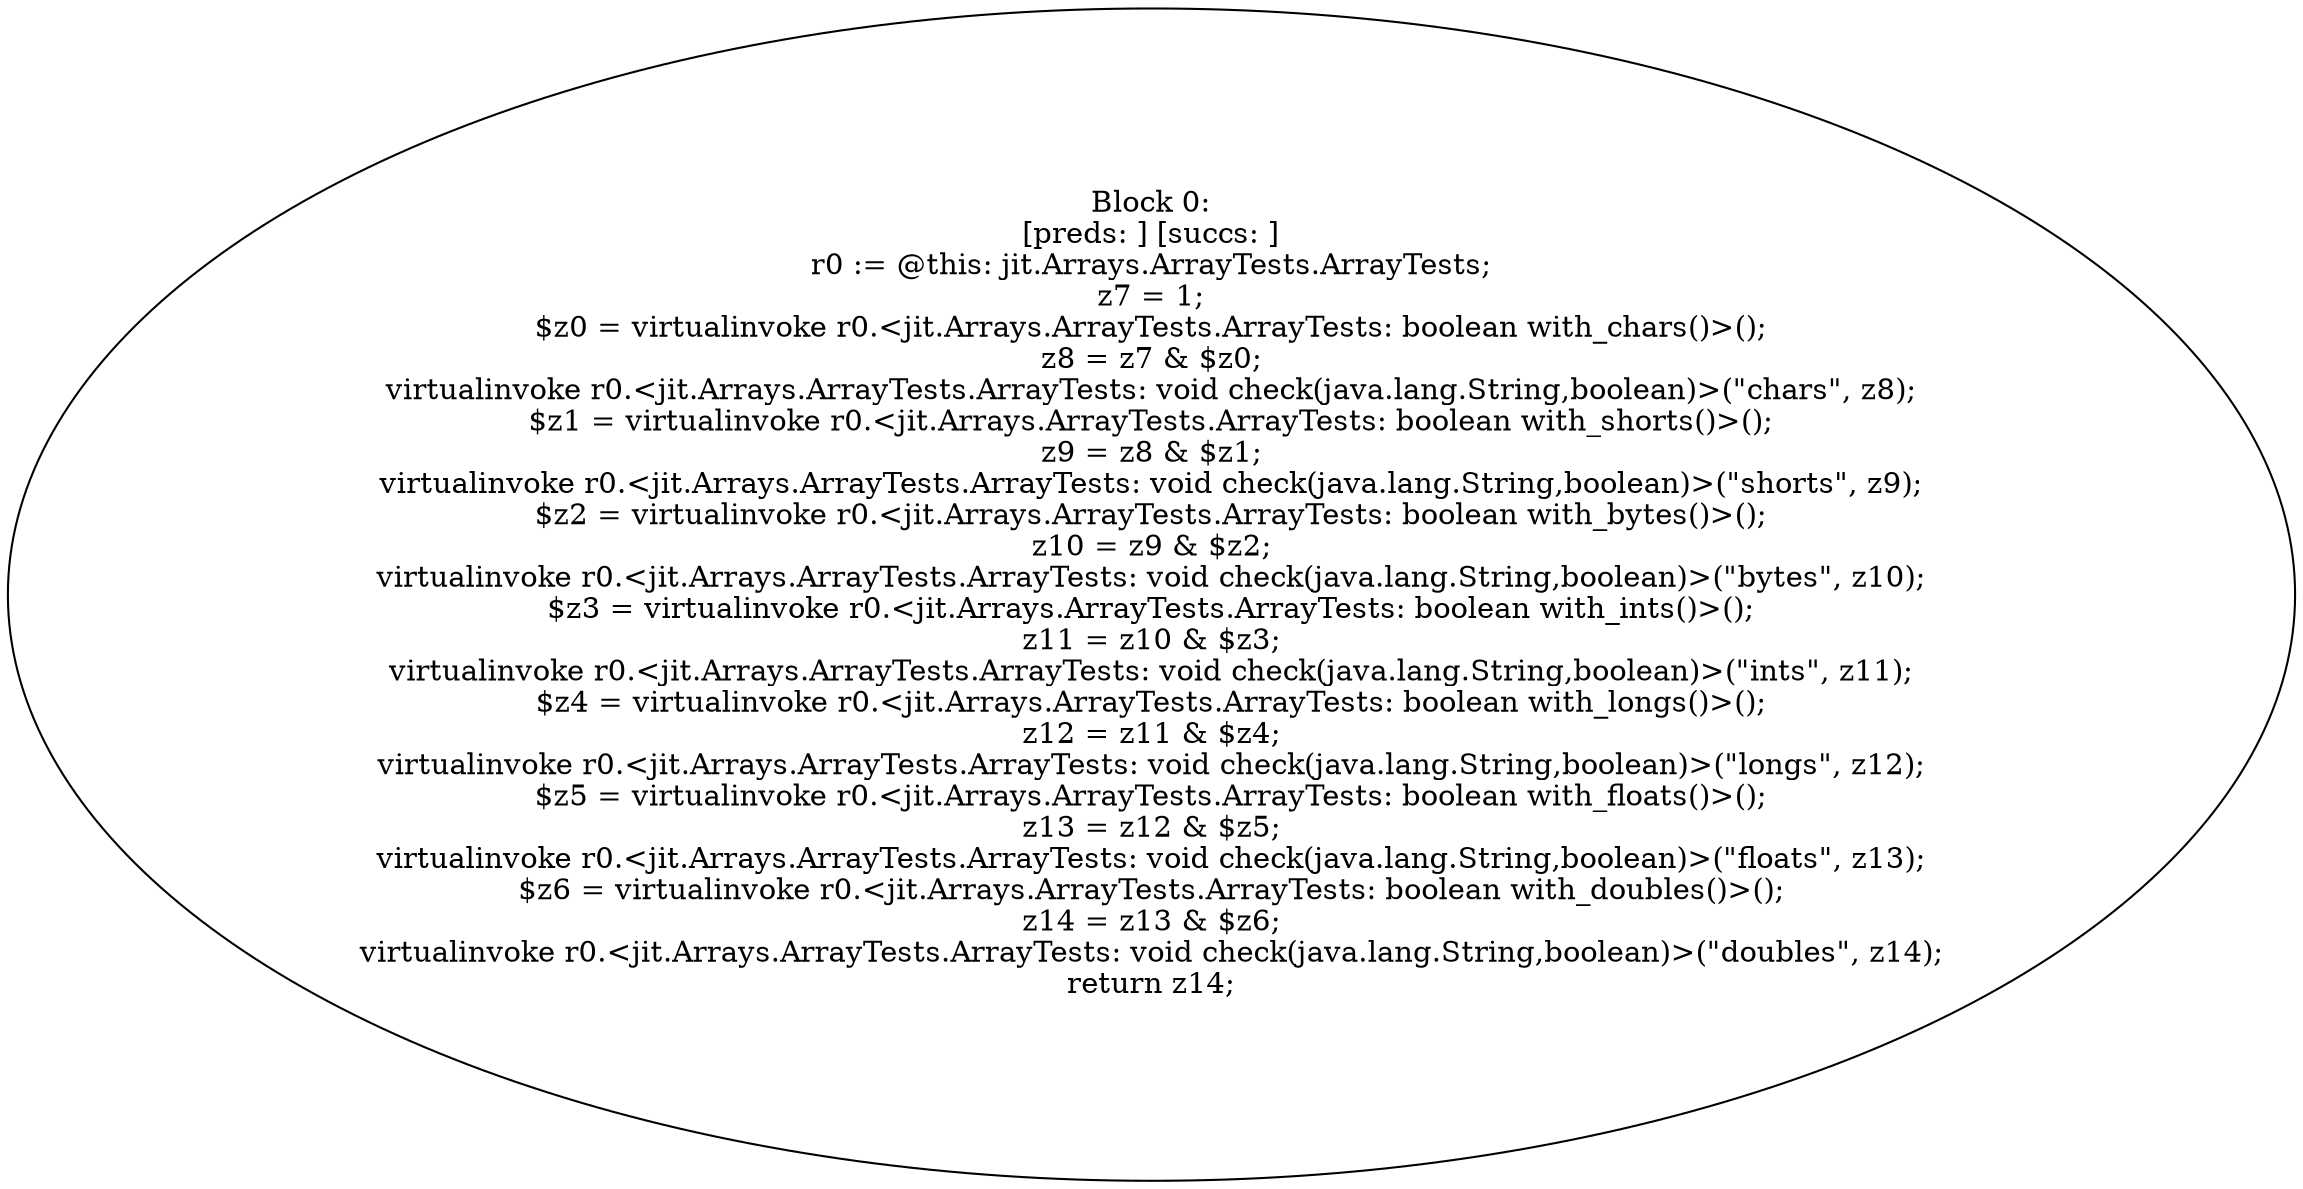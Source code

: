 digraph "unitGraph" {
    "Block 0:
[preds: ] [succs: ]
r0 := @this: jit.Arrays.ArrayTests.ArrayTests;
z7 = 1;
$z0 = virtualinvoke r0.<jit.Arrays.ArrayTests.ArrayTests: boolean with_chars()>();
z8 = z7 & $z0;
virtualinvoke r0.<jit.Arrays.ArrayTests.ArrayTests: void check(java.lang.String,boolean)>(\"chars\", z8);
$z1 = virtualinvoke r0.<jit.Arrays.ArrayTests.ArrayTests: boolean with_shorts()>();
z9 = z8 & $z1;
virtualinvoke r0.<jit.Arrays.ArrayTests.ArrayTests: void check(java.lang.String,boolean)>(\"shorts\", z9);
$z2 = virtualinvoke r0.<jit.Arrays.ArrayTests.ArrayTests: boolean with_bytes()>();
z10 = z9 & $z2;
virtualinvoke r0.<jit.Arrays.ArrayTests.ArrayTests: void check(java.lang.String,boolean)>(\"bytes\", z10);
$z3 = virtualinvoke r0.<jit.Arrays.ArrayTests.ArrayTests: boolean with_ints()>();
z11 = z10 & $z3;
virtualinvoke r0.<jit.Arrays.ArrayTests.ArrayTests: void check(java.lang.String,boolean)>(\"ints\", z11);
$z4 = virtualinvoke r0.<jit.Arrays.ArrayTests.ArrayTests: boolean with_longs()>();
z12 = z11 & $z4;
virtualinvoke r0.<jit.Arrays.ArrayTests.ArrayTests: void check(java.lang.String,boolean)>(\"longs\", z12);
$z5 = virtualinvoke r0.<jit.Arrays.ArrayTests.ArrayTests: boolean with_floats()>();
z13 = z12 & $z5;
virtualinvoke r0.<jit.Arrays.ArrayTests.ArrayTests: void check(java.lang.String,boolean)>(\"floats\", z13);
$z6 = virtualinvoke r0.<jit.Arrays.ArrayTests.ArrayTests: boolean with_doubles()>();
z14 = z13 & $z6;
virtualinvoke r0.<jit.Arrays.ArrayTests.ArrayTests: void check(java.lang.String,boolean)>(\"doubles\", z14);
return z14;
"
}
